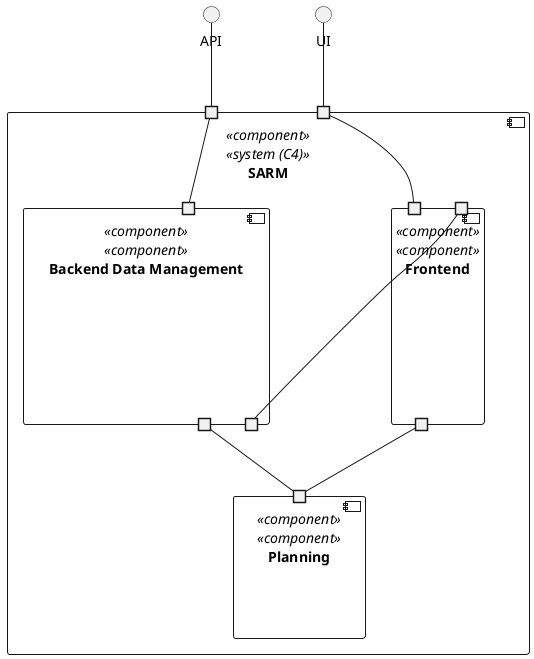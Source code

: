 @startuml vista-logica
top to bottom direction

interface "UI" as UI
interface "API" as API

component "SARM" <<component>> <<system (C4)>> {
    portin " " as SARMPI2
    portin " " as SARMPI

    component "Backend Data Management" <<component>> <<component>>{
        portin " " as BackendPI
        portout " " as BackendPO
        portout " " as BackendPO2
    }

    component "Frontend" <<component>> <<component>>{
        portin " " as FrontendPI
        portout " " as FrontendPO
        portin " " as FrontendPI2
    }

    component "Planning" <<component>> <<component>>{
        portin " " as PlanningPI
    }

}

UI -- SARMPI
API -- SARMPI2
SARMPI -- FrontendPI
SARMPI2 -- BackendPI
PlanningPI -u- BackendPO
PlanningPI -u- FrontendPO
FrontendPI2 --- BackendPO2

@enduml
